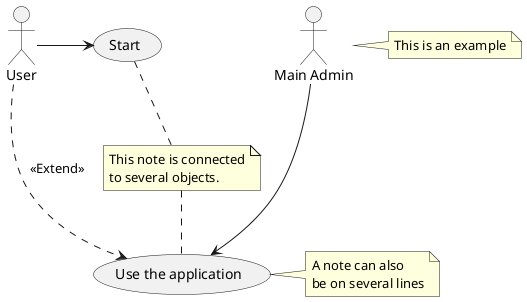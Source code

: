 @startuml
:Main Admin: as Admin
(Use the application) as (Use)

User->(Start)
User.>(Use) : <<Extend>>

Admin--->(Use)

note right of Admin : This is an example

note right of (Use)
    A note can also
    be on several lines
endnote

note "This note is connected\nto several objects." as N2
(Start) .. N2
N2 .. (Use)
@enduml